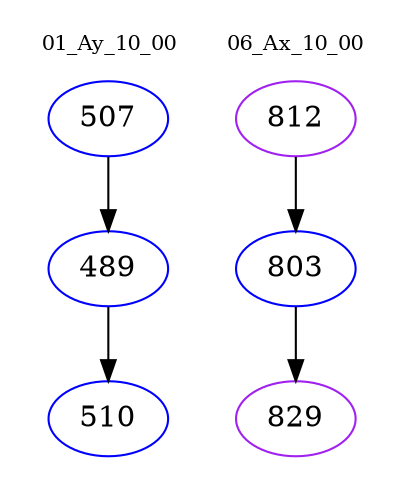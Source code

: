 digraph{
subgraph cluster_0 {
color = white
label = "01_Ay_10_00";
fontsize=10;
T0_507 [label="507", color="blue"]
T0_507 -> T0_489 [color="black"]
T0_489 [label="489", color="blue"]
T0_489 -> T0_510 [color="black"]
T0_510 [label="510", color="blue"]
}
subgraph cluster_1 {
color = white
label = "06_Ax_10_00";
fontsize=10;
T1_812 [label="812", color="purple"]
T1_812 -> T1_803 [color="black"]
T1_803 [label="803", color="blue"]
T1_803 -> T1_829 [color="black"]
T1_829 [label="829", color="purple"]
}
}
